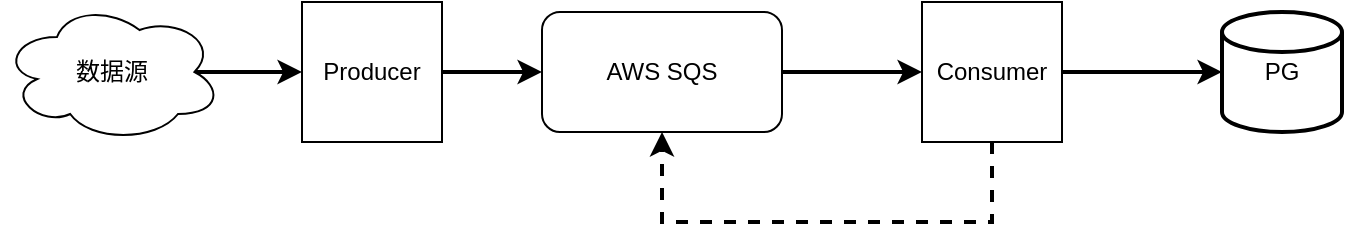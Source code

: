 <mxfile version="21.2.9" type="github">
  <diagram name="第 1 页" id="SKnBZi_jrrAPUqIRD1-J">
    <mxGraphModel dx="954" dy="540" grid="1" gridSize="10" guides="1" tooltips="1" connect="1" arrows="1" fold="1" page="1" pageScale="1" pageWidth="827" pageHeight="1169" math="0" shadow="0">
      <root>
        <mxCell id="0" />
        <mxCell id="1" parent="0" />
        <mxCell id="vD3izKEl1xqs12L703vq-8" style="edgeStyle=orthogonalEdgeStyle;rounded=0;orthogonalLoop=1;jettySize=auto;html=1;exitX=1;exitY=0.5;exitDx=0;exitDy=0;strokeWidth=2;" edge="1" parent="1" source="vD3izKEl1xqs12L703vq-1" target="vD3izKEl1xqs12L703vq-3">
          <mxGeometry relative="1" as="geometry" />
        </mxCell>
        <mxCell id="vD3izKEl1xqs12L703vq-1" value="AWS SQS" style="rounded=1;whiteSpace=wrap;html=1;" vertex="1" parent="1">
          <mxGeometry x="300" y="245" width="120" height="60" as="geometry" />
        </mxCell>
        <mxCell id="vD3izKEl1xqs12L703vq-5" style="edgeStyle=orthogonalEdgeStyle;rounded=0;orthogonalLoop=1;jettySize=auto;html=1;exitX=1;exitY=0.5;exitDx=0;exitDy=0;strokeWidth=2;" edge="1" parent="1" source="vD3izKEl1xqs12L703vq-2" target="vD3izKEl1xqs12L703vq-1">
          <mxGeometry relative="1" as="geometry" />
        </mxCell>
        <mxCell id="vD3izKEl1xqs12L703vq-2" value="Producer" style="whiteSpace=wrap;html=1;aspect=fixed;" vertex="1" parent="1">
          <mxGeometry x="180" y="240" width="70" height="70" as="geometry" />
        </mxCell>
        <mxCell id="vD3izKEl1xqs12L703vq-9" style="edgeStyle=orthogonalEdgeStyle;rounded=0;orthogonalLoop=1;jettySize=auto;html=1;exitX=1;exitY=0.5;exitDx=0;exitDy=0;entryX=0;entryY=0.5;entryDx=0;entryDy=0;entryPerimeter=0;strokeWidth=2;" edge="1" parent="1" source="vD3izKEl1xqs12L703vq-3" target="vD3izKEl1xqs12L703vq-4">
          <mxGeometry relative="1" as="geometry" />
        </mxCell>
        <mxCell id="vD3izKEl1xqs12L703vq-10" style="edgeStyle=orthogonalEdgeStyle;rounded=0;orthogonalLoop=1;jettySize=auto;html=1;exitX=0.5;exitY=1;exitDx=0;exitDy=0;entryX=0.5;entryY=1;entryDx=0;entryDy=0;dashed=1;strokeWidth=2;" edge="1" parent="1" source="vD3izKEl1xqs12L703vq-3" target="vD3izKEl1xqs12L703vq-1">
          <mxGeometry relative="1" as="geometry">
            <Array as="points">
              <mxPoint x="525" y="350" />
              <mxPoint x="360" y="350" />
            </Array>
          </mxGeometry>
        </mxCell>
        <mxCell id="vD3izKEl1xqs12L703vq-3" value="Consumer" style="whiteSpace=wrap;html=1;aspect=fixed;" vertex="1" parent="1">
          <mxGeometry x="490" y="240" width="70" height="70" as="geometry" />
        </mxCell>
        <mxCell id="vD3izKEl1xqs12L703vq-4" value="PG" style="strokeWidth=2;html=1;shape=mxgraph.flowchart.database;whiteSpace=wrap;" vertex="1" parent="1">
          <mxGeometry x="640" y="245" width="60" height="60" as="geometry" />
        </mxCell>
        <mxCell id="vD3izKEl1xqs12L703vq-7" style="edgeStyle=orthogonalEdgeStyle;rounded=0;orthogonalLoop=1;jettySize=auto;html=1;exitX=0.875;exitY=0.5;exitDx=0;exitDy=0;exitPerimeter=0;strokeWidth=2;" edge="1" parent="1" source="vD3izKEl1xqs12L703vq-6" target="vD3izKEl1xqs12L703vq-2">
          <mxGeometry relative="1" as="geometry" />
        </mxCell>
        <mxCell id="vD3izKEl1xqs12L703vq-6" value="数据源" style="ellipse;shape=cloud;whiteSpace=wrap;html=1;" vertex="1" parent="1">
          <mxGeometry x="30" y="240" width="110" height="70" as="geometry" />
        </mxCell>
      </root>
    </mxGraphModel>
  </diagram>
</mxfile>
